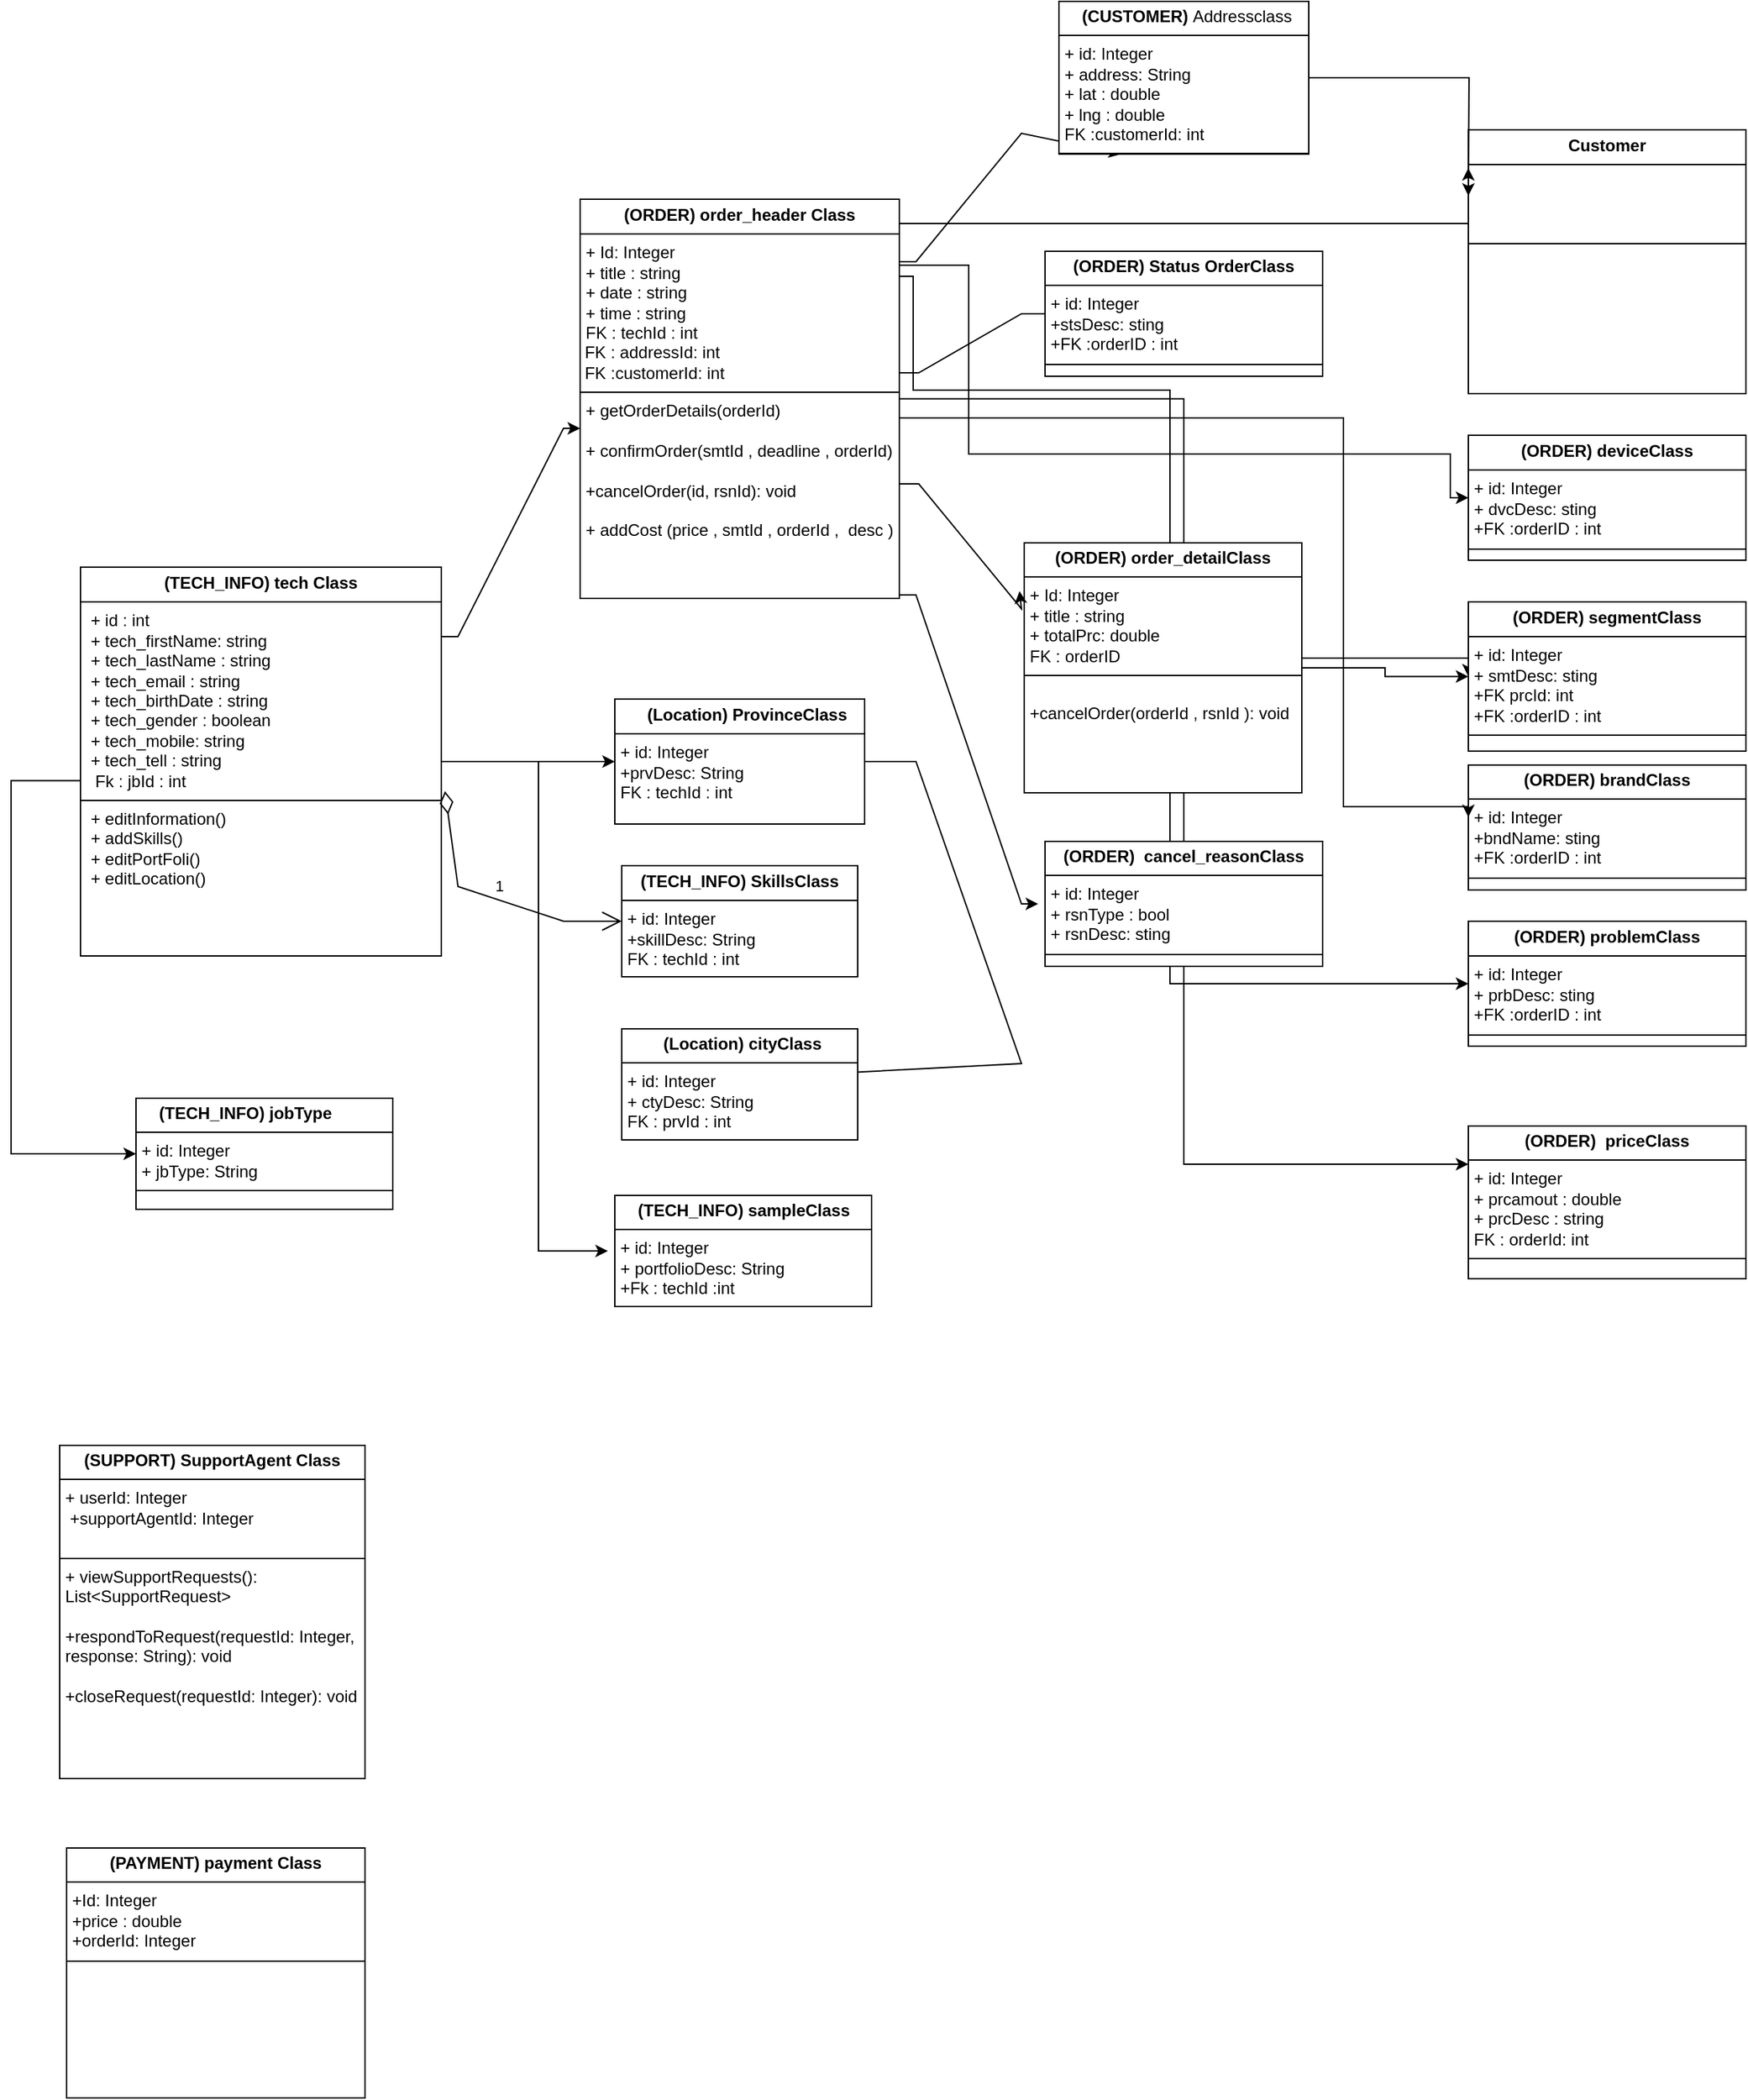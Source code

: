 <mxfile version="24.8.0">
  <diagram name="Page-1" id="c4acf3e9-155e-7222-9cf6-157b1a14988f">
    <mxGraphModel dx="2806" dy="2064" grid="1" gridSize="10" guides="1" tooltips="1" connect="1" arrows="1" fold="1" page="1" pageScale="1" pageWidth="850" pageHeight="1100" background="none" math="0" shadow="0">
      <root>
        <mxCell id="0" />
        <mxCell id="1" parent="0" />
        <mxCell id="KMtnxI4F0yMecvli3GG7-17" value="" style="edgeStyle=orthogonalEdgeStyle;rounded=0;orthogonalLoop=1;jettySize=auto;html=1;noEdgeStyle=1;orthogonal=1;" parent="1" source="KMtnxI4F0yMecvli3GG7-1" target="KMtnxI4F0yMecvli3GG7-8" edge="1">
          <mxGeometry relative="1" as="geometry">
            <Array as="points">
              <mxPoint x="272" y="417.5" />
              <mxPoint x="348" y="267.5" />
            </Array>
          </mxGeometry>
        </mxCell>
        <mxCell id="lpgFom8J8HqN0DXa00Fs-9" style="edgeStyle=orthogonalEdgeStyle;rounded=0;orthogonalLoop=1;jettySize=auto;html=1;noEdgeStyle=1;orthogonal=1;" edge="1" parent="1" source="KMtnxI4F0yMecvli3GG7-1" target="lpgFom8J8HqN0DXa00Fs-5">
          <mxGeometry relative="1" as="geometry">
            <Array as="points">
              <mxPoint x="274" y="507.5" />
              <mxPoint x="348" y="507.5" />
            </Array>
          </mxGeometry>
        </mxCell>
        <mxCell id="lpgFom8J8HqN0DXa00Fs-34" style="edgeStyle=orthogonalEdgeStyle;rounded=0;orthogonalLoop=1;jettySize=auto;html=1;" edge="1" parent="1" source="KMtnxI4F0yMecvli3GG7-1">
          <mxGeometry relative="1" as="geometry">
            <mxPoint x="380" y="860" as="targetPoint" />
            <Array as="points">
              <mxPoint x="330" y="508" />
              <mxPoint x="330" y="860" />
            </Array>
          </mxGeometry>
        </mxCell>
        <mxCell id="lpgFom8J8HqN0DXa00Fs-46" style="edgeStyle=orthogonalEdgeStyle;rounded=0;orthogonalLoop=1;jettySize=auto;html=1;entryX=0;entryY=0.5;entryDx=0;entryDy=0;exitX=-0.001;exitY=0.549;exitDx=0;exitDy=0;exitPerimeter=0;" edge="1" parent="1" source="KMtnxI4F0yMecvli3GG7-1" target="lpgFom8J8HqN0DXa00Fs-45">
          <mxGeometry relative="1" as="geometry">
            <mxPoint x="-10" y="520" as="sourcePoint" />
            <mxPoint x="-140" y="749.95" as="targetPoint" />
            <Array as="points">
              <mxPoint x="-50" y="521" />
              <mxPoint x="-50" y="790" />
            </Array>
          </mxGeometry>
        </mxCell>
        <mxCell id="KMtnxI4F0yMecvli3GG7-1" value="&lt;p style=&quot;margin:0px;margin-top:4px;text-align:center;&quot;&gt;&lt;b&gt;(TECH_INFO) tech Class&lt;/b&gt;&lt;/p&gt;&lt;hr size=&quot;1&quot; style=&quot;border-style:solid;&quot;&gt;&lt;p style=&quot;margin:0px;margin-left:4px;&quot;&gt;&amp;nbsp;+ id : int&lt;br&gt;&amp;nbsp;+ tech_firstName: string&lt;/p&gt;&lt;p style=&quot;margin:0px;margin-left:4px;&quot;&gt;&amp;nbsp;+&amp;nbsp;&lt;span style=&quot;background-color: initial;&quot;&gt;tech_&lt;/span&gt;&lt;span style=&quot;background-color: initial;&quot;&gt;lastName : string&lt;/span&gt;&lt;/p&gt;&lt;p style=&quot;margin:0px;margin-left:4px;&quot;&gt;&amp;nbsp;+&amp;nbsp;&lt;span style=&quot;background-color: initial;&quot;&gt;tech_&lt;/span&gt;&lt;span style=&quot;background-color: initial;&quot;&gt;email : string&lt;/span&gt;&lt;/p&gt;&lt;p style=&quot;margin:0px;margin-left:4px;&quot;&gt;&amp;nbsp;+ tech_birthDate : string&lt;/p&gt;&lt;p style=&quot;margin:0px;margin-left:4px;&quot;&gt;&amp;nbsp;+ tech_gender : boolean&lt;/p&gt;&lt;p style=&quot;margin:0px;margin-left:4px;&quot;&gt;&lt;span style=&quot;background-color: initial;&quot;&gt;&amp;nbsp;+ tech_mobile: string&lt;/span&gt;&lt;/p&gt;&lt;p style=&quot;margin:0px;margin-left:4px;&quot;&gt;&amp;nbsp;+ tech_tell : string&lt;/p&gt;&lt;p style=&quot;margin:0px;margin-left:4px;&quot;&gt;&amp;nbsp; Fk : jbId : int&lt;/p&gt;&lt;hr size=&quot;1&quot; style=&quot;border-style:solid;&quot;&gt;&lt;p style=&quot;margin:0px;margin-left:4px;&quot;&gt;&amp;nbsp;+ editInformation()&lt;br&gt;&amp;nbsp;+ addSkills()&lt;br&gt;&amp;nbsp;+ editPortFoli()&lt;br&gt;&amp;nbsp;+ editLocation()&lt;br&gt;&lt;/p&gt;" style="verticalAlign=top;align=left;overflow=fill;html=1;whiteSpace=wrap;" parent="1" vertex="1">
          <mxGeometry y="367.5" width="260" height="280" as="geometry" />
        </mxCell>
        <mxCell id="KMtnxI4F0yMecvli3GG7-4" value="&lt;p style=&quot;margin:0px;margin-top:4px;text-align:center;&quot;&gt;&lt;b style=&quot;background-color: initial;&quot;&gt;(&lt;/b&gt;&lt;b&gt;TECH_INFO&lt;/b&gt;&lt;b style=&quot;background-color: initial;&quot;&gt;)&amp;nbsp;&lt;/b&gt;&lt;b&gt;&lt;span style=&quot;background-color: initial; text-align: left;&quot;&gt;SkillsC&lt;/span&gt;lass&lt;/b&gt;&lt;/p&gt;&lt;hr size=&quot;1&quot; style=&quot;border-style:solid;&quot;&gt;&lt;p style=&quot;margin:0px;margin-left:4px;&quot;&gt;+ id: Integer&lt;/p&gt;&lt;p style=&quot;margin:0px;margin-left:4px;&quot;&gt;+skillDesc: String&lt;/p&gt;&lt;p style=&quot;margin:0px;margin-left:4px;&quot;&gt;FK : techId : int&lt;/p&gt;&lt;hr size=&quot;1&quot; style=&quot;border-style:solid;&quot;&gt;&lt;p style=&quot;margin:0px;margin-left:4px;&quot;&gt;&lt;br&gt;&lt;/p&gt;" style="verticalAlign=top;align=left;overflow=fill;html=1;whiteSpace=wrap;" parent="1" vertex="1">
          <mxGeometry x="390" y="582.5" width="170" height="80" as="geometry" />
        </mxCell>
        <mxCell id="snw6YQC0UfUEKD113gLJ-5" style="edgeStyle=orthogonalEdgeStyle;rounded=0;orthogonalLoop=1;jettySize=auto;html=1;entryX=0.25;entryY=1;entryDx=0;entryDy=0;noEdgeStyle=1;orthogonal=1;" parent="1" source="KMtnxI4F0yMecvli3GG7-8" target="snw6YQC0UfUEKD113gLJ-4" edge="1">
          <mxGeometry relative="1" as="geometry">
            <Array as="points">
              <mxPoint x="602" y="147.5" />
              <mxPoint x="678" y="55" />
            </Array>
          </mxGeometry>
        </mxCell>
        <mxCell id="lpgFom8J8HqN0DXa00Fs-20" style="edgeStyle=orthogonalEdgeStyle;rounded=0;orthogonalLoop=1;jettySize=auto;html=1;entryX=1;entryY=0.5;entryDx=0;entryDy=0;noEdgeStyle=1;orthogonal=1;" edge="1" parent="1" source="KMtnxI4F0yMecvli3GG7-8" target="lpgFom8J8HqN0DXa00Fs-19">
          <mxGeometry relative="1" as="geometry">
            <Array as="points">
              <mxPoint x="604" y="227.5" />
              <mxPoint x="678" y="185" />
            </Array>
          </mxGeometry>
        </mxCell>
        <mxCell id="lpgFom8J8HqN0DXa00Fs-38" style="edgeStyle=orthogonalEdgeStyle;rounded=0;orthogonalLoop=1;jettySize=auto;html=1;entryX=0;entryY=0.5;entryDx=0;entryDy=0;" edge="1" parent="1" source="KMtnxI4F0yMecvli3GG7-8" target="lpgFom8J8HqN0DXa00Fs-29">
          <mxGeometry relative="1" as="geometry">
            <Array as="points">
              <mxPoint x="785" y="260" />
              <mxPoint x="785" y="433" />
            </Array>
          </mxGeometry>
        </mxCell>
        <mxCell id="lpgFom8J8HqN0DXa00Fs-42" style="edgeStyle=orthogonalEdgeStyle;rounded=0;orthogonalLoop=1;jettySize=auto;html=1;entryX=0;entryY=0.5;entryDx=0;entryDy=0;exitX=1;exitY=0.216;exitDx=0;exitDy=0;exitPerimeter=0;" edge="1" parent="1" source="KMtnxI4F0yMecvli3GG7-8" target="lpgFom8J8HqN0DXa00Fs-24">
          <mxGeometry relative="1" as="geometry">
            <Array as="points">
              <mxPoint x="600" y="158" />
              <mxPoint x="600" y="240" />
              <mxPoint x="785" y="240" />
              <mxPoint x="785" y="668" />
            </Array>
          </mxGeometry>
        </mxCell>
        <mxCell id="lpgFom8J8HqN0DXa00Fs-44" style="edgeStyle=orthogonalEdgeStyle;rounded=0;orthogonalLoop=1;jettySize=auto;html=1;entryX=0;entryY=0.25;entryDx=0;entryDy=0;" edge="1" parent="1" source="KMtnxI4F0yMecvli3GG7-8" target="lpgFom8J8HqN0DXa00Fs-43">
          <mxGeometry relative="1" as="geometry" />
        </mxCell>
        <mxCell id="KMtnxI4F0yMecvli3GG7-8" value="&lt;p style=&quot;margin:0px;margin-top:4px;text-align:center;&quot;&gt;&lt;b&gt;(ORDER)&amp;nbsp;&lt;/b&gt;&lt;b style=&quot;background-color: initial;&quot;&gt;order_header Class&lt;/b&gt;&lt;/p&gt;&lt;hr size=&quot;1&quot; style=&quot;border-style:solid;&quot;&gt;&lt;p style=&quot;margin:0px;margin-left:4px;&quot;&gt;+ Id: Integer&lt;/p&gt;&lt;p style=&quot;margin:0px;margin-left:4px;&quot;&gt;+ title : string&lt;/p&gt;&lt;p style=&quot;margin:0px;margin-left:4px;&quot;&gt;+ date : string&lt;br&gt;+ time : string&lt;br&gt;&lt;/p&gt;&lt;p style=&quot;margin:0px;margin-left:4px;&quot;&gt;&lt;span style=&quot;background-color: initial;&quot;&gt;FK : techId : int&lt;/span&gt;&lt;/p&gt;&amp;nbsp;FK : addressId: int&lt;div&gt;&amp;nbsp;FK :customerId: int&lt;br&gt;&lt;hr size=&quot;1&quot; style=&quot;border-style:solid;&quot;&gt;&lt;p style=&quot;margin:0px;margin-left:4px;&quot;&gt;+ getOrderDetails(orderId)&lt;/p&gt;&lt;p style=&quot;margin:0px;margin-left:4px;&quot;&gt;&lt;br&gt;+ confirmOrder(smtId , deadline , orderId)&lt;/p&gt;&lt;p style=&quot;margin:0px;margin-left:4px;&quot;&gt;&lt;br&gt;&lt;/p&gt;&lt;p style=&quot;margin:0px;margin-left:4px;&quot;&gt;+cancelOrder(id, rsnId): void&lt;/p&gt;&lt;p style=&quot;margin:0px;margin-left:4px;&quot;&gt;&amp;nbsp;&lt;/p&gt;&lt;p style=&quot;margin:0px;margin-left:4px;&quot;&gt;+ addCost (price , smtId , orderId ,&amp;nbsp; desc )&lt;br&gt;&lt;br&gt;&lt;/p&gt;&lt;/div&gt;" style="verticalAlign=top;align=left;overflow=fill;html=1;whiteSpace=wrap;" parent="1" vertex="1">
          <mxGeometry x="360" y="102.5" width="230" height="287.5" as="geometry" />
        </mxCell>
        <mxCell id="8-92jS36UHPeJMl3_JFY-2" value="&lt;p style=&quot;margin:0px;margin-top:4px;text-align:center;&quot;&gt;&lt;b&gt;(SUPPORT) SupportAgent Class&lt;/b&gt;&lt;br&gt;&lt;/p&gt;&lt;hr size=&quot;1&quot; style=&quot;border-style:solid;&quot;&gt;&lt;p style=&quot;margin:0px;margin-left:4px;&quot;&gt;+ userId: Integer&lt;/p&gt;&lt;p style=&quot;margin:0px;margin-left:4px;&quot;&gt;&amp;nbsp;+supportAgentId:&amp;nbsp;&lt;span style=&quot;background-color: initial;&quot;&gt;Integer&lt;/span&gt;&lt;/p&gt;&lt;p style=&quot;margin:0px;margin-left:4px;&quot;&gt;&lt;br&gt;&lt;/p&gt;&lt;hr size=&quot;1&quot; style=&quot;border-style:solid;&quot;&gt;&lt;p style=&quot;margin:0px;margin-left:4px;&quot;&gt;+ viewSupportRequests(): List&amp;lt;SupportRequest&amp;gt;&lt;br&gt;&lt;br&gt;+respondToRequest(requestId: Integer, response: String): void&lt;br&gt;&lt;br&gt;+closeRequest(requestId: Integer): void&lt;br&gt;&lt;/p&gt;" style="verticalAlign=top;align=left;overflow=fill;html=1;whiteSpace=wrap;" parent="1" vertex="1">
          <mxGeometry x="-15" y="1000" width="220" height="240" as="geometry" />
        </mxCell>
        <mxCell id="8-92jS36UHPeJMl3_JFY-3" style="edgeStyle=orthogonalEdgeStyle;rounded=0;orthogonalLoop=1;jettySize=auto;html=1;exitX=0.5;exitY=1;exitDx=0;exitDy=0;" parent="1" source="8-92jS36UHPeJMl3_JFY-2" target="8-92jS36UHPeJMl3_JFY-2" edge="1">
          <mxGeometry relative="1" as="geometry" />
        </mxCell>
        <mxCell id="8-92jS36UHPeJMl3_JFY-4" value="&lt;p style=&quot;margin:0px;margin-top:4px;text-align:center;&quot;&gt;&lt;b&gt;(PAYMENT) payment Class&lt;/b&gt;&lt;br&gt;&lt;/p&gt;&lt;hr size=&quot;1&quot; style=&quot;border-style:solid;&quot;&gt;&lt;p style=&quot;margin:0px;margin-left:4px;&quot;&gt;+Id: Integer&lt;/p&gt;&lt;p style=&quot;margin:0px;margin-left:4px;&quot;&gt;+price : double&lt;/p&gt;&lt;p style=&quot;margin:0px;margin-left:4px;&quot;&gt;+orderId:&amp;nbsp;&lt;span style=&quot;background-color: initial;&quot;&gt;Integer&lt;/span&gt;&lt;/p&gt;&lt;hr size=&quot;1&quot; style=&quot;border-style:solid;&quot;&gt;&lt;p style=&quot;margin:0px;margin-left:4px;&quot;&gt;&lt;br&gt;&lt;br&gt;&lt;br&gt;&lt;/p&gt;" style="verticalAlign=top;align=left;overflow=fill;html=1;whiteSpace=wrap;" parent="1" vertex="1">
          <mxGeometry x="-10" y="1290" width="215" height="180" as="geometry" />
        </mxCell>
        <mxCell id="snw6YQC0UfUEKD113gLJ-1" value="&lt;p style=&quot;margin:0px;margin-top:4px;text-align:center;&quot;&gt;&lt;b&gt;Customer&lt;/b&gt;&lt;/p&gt;&lt;hr size=&quot;1&quot; style=&quot;border-style:solid;&quot;&gt;&lt;p style=&quot;margin:0px;margin-left:4px;&quot;&gt;&lt;br&gt;&lt;br&gt;&lt;/p&gt;&lt;p style=&quot;margin:0px;margin-left:4px;&quot;&gt;&amp;nbsp;&lt;br&gt;&lt;/p&gt;&lt;hr size=&quot;1&quot; style=&quot;border-style:solid;&quot;&gt;&lt;p style=&quot;margin:0px;margin-left:4px;&quot;&gt;&amp;nbsp;&lt;br&gt;&lt;/p&gt;" style="verticalAlign=top;align=left;overflow=fill;html=1;whiteSpace=wrap;" parent="1" vertex="1">
          <mxGeometry x="1000" y="52.5" width="200" height="190" as="geometry" />
        </mxCell>
        <mxCell id="lpgFom8J8HqN0DXa00Fs-36" style="edgeStyle=orthogonalEdgeStyle;rounded=0;orthogonalLoop=1;jettySize=auto;html=1;" edge="1" parent="1" source="snw6YQC0UfUEKD113gLJ-4">
          <mxGeometry relative="1" as="geometry">
            <mxPoint x="1000" y="100" as="targetPoint" />
          </mxGeometry>
        </mxCell>
        <mxCell id="snw6YQC0UfUEKD113gLJ-4" value="&lt;p style=&quot;text-align: left; margin: 4px 0px 0px;&quot;&gt;&lt;b style=&quot;background-color: initial;&quot;&gt;&amp;nbsp; &amp;nbsp; &amp;nbsp;(CUSTOMER)&amp;nbsp;&lt;/b&gt;&lt;span style=&quot;background-color: initial;&quot;&gt;Address&lt;/span&gt;class&lt;/p&gt;&lt;hr size=&quot;1&quot; style=&quot;border-style:solid;&quot;&gt;&lt;p style=&quot;margin:0px;margin-left:4px;&quot;&gt;+ id: Integer&lt;/p&gt;&lt;p style=&quot;margin:0px;margin-left:4px;&quot;&gt;+ address: String&lt;/p&gt;&lt;p style=&quot;margin:0px;margin-left:4px;&quot;&gt;+ lat : double&lt;br&gt;+ lng : double&lt;/p&gt;&lt;p style=&quot;margin:0px;margin-left:4px;&quot;&gt;FK :customerId: int&lt;/p&gt;&lt;hr size=&quot;1&quot; style=&quot;border-style:solid;&quot;&gt;&lt;p style=&quot;margin:0px;margin-left:4px;&quot;&gt;&lt;br&gt;&lt;/p&gt;" style="verticalAlign=top;align=left;overflow=fill;html=1;whiteSpace=wrap;" parent="1" vertex="1">
          <mxGeometry x="705" y="-40" width="180" height="110" as="geometry" />
        </mxCell>
        <mxCell id="lpgFom8J8HqN0DXa00Fs-3" value="1" style="endArrow=open;html=1;endSize=12;startArrow=diamondThin;startSize=14;startFill=0;edgeStyle=orthogonalEdgeStyle;align=left;verticalAlign=bottom;rounded=0;exitX=1.01;exitY=0.576;exitDx=0;exitDy=0;exitPerimeter=0;noEdgeStyle=1;orthogonal=1;" edge="1" parent="1" source="KMtnxI4F0yMecvli3GG7-1" target="KMtnxI4F0yMecvli3GG7-4">
          <mxGeometry relative="1" as="geometry">
            <mxPoint x="220" y="179.58" as="sourcePoint" />
            <mxPoint x="380" y="179.58" as="targetPoint" />
            <Array as="points">
              <mxPoint x="272" y="597.5" />
              <mxPoint x="348" y="622.5" />
            </Array>
          </mxGeometry>
        </mxCell>
        <mxCell id="lpgFom8J8HqN0DXa00Fs-11" style="edgeStyle=orthogonalEdgeStyle;rounded=0;orthogonalLoop=1;jettySize=auto;html=1;entryX=0;entryY=0.5;entryDx=0;entryDy=0;noEdgeStyle=1;orthogonal=1;" edge="1" parent="1" source="lpgFom8J8HqN0DXa00Fs-5" target="lpgFom8J8HqN0DXa00Fs-6">
          <mxGeometry relative="1" as="geometry">
            <Array as="points">
              <mxPoint x="602" y="507.5" />
              <mxPoint x="678" y="725" />
            </Array>
          </mxGeometry>
        </mxCell>
        <mxCell id="lpgFom8J8HqN0DXa00Fs-5" value="&lt;p style=&quot;text-align: left; margin: 4px 0px 0px;&quot;&gt;&lt;b style=&quot;background-color: initial;&quot;&gt;&amp;nbsp; &amp;nbsp; &amp;nbsp; &amp;nbsp;(&lt;/b&gt;&lt;b&gt;Location&lt;/b&gt;&lt;b style=&quot;background-color: initial;&quot;&gt;) &lt;/b&gt;&lt;span style=&quot;background-color: initial;&quot;&gt;&lt;b&gt;ProvinceC&lt;/b&gt;&lt;/span&gt;&lt;b&gt;lass&lt;/b&gt;&lt;/p&gt;&lt;hr size=&quot;1&quot; style=&quot;border-style:solid;&quot;&gt;&lt;p style=&quot;margin:0px;margin-left:4px;&quot;&gt;+ id: Integer&lt;/p&gt;&lt;p style=&quot;margin:0px;margin-left:4px;&quot;&gt;+prvDesc: String&lt;br&gt;FK : techId : int&lt;br&gt;&lt;/p&gt;&lt;p style=&quot;margin:0px;margin-left:4px;&quot;&gt;&lt;br&gt;&lt;/p&gt;" style="verticalAlign=top;align=left;overflow=fill;html=1;whiteSpace=wrap;" vertex="1" parent="1">
          <mxGeometry x="385" y="462.5" width="180" height="90" as="geometry" />
        </mxCell>
        <mxCell id="lpgFom8J8HqN0DXa00Fs-6" value="&lt;p style=&quot;text-align: left; margin: 4px 0px 0px;&quot;&gt;&lt;b style=&quot;background-color: initial;&quot;&gt;&amp;nbsp; &amp;nbsp; &amp;nbsp; &amp;nbsp; &amp;nbsp;(Location) cityClass&lt;/b&gt;&lt;/p&gt;&lt;hr size=&quot;1&quot; style=&quot;border-style:solid;&quot;&gt;&lt;p style=&quot;margin:0px;margin-left:4px;&quot;&gt;+ id: Integer&lt;/p&gt;&lt;p style=&quot;margin:0px;margin-left:4px;&quot;&gt;+ ctyDesc: String&lt;br&gt;FK :&amp;nbsp;&lt;span style=&quot;background-color: initial;&quot;&gt;prvId&lt;/span&gt;&lt;span style=&quot;background-color: initial;&quot;&gt;&amp;nbsp;: int&lt;/span&gt;&lt;/p&gt;&lt;hr size=&quot;1&quot; style=&quot;border-style:solid;&quot;&gt;&lt;p style=&quot;margin:0px;margin-left:4px;&quot;&gt;&lt;br&gt;&lt;/p&gt;" style="verticalAlign=top;align=left;overflow=fill;html=1;whiteSpace=wrap;" vertex="1" parent="1">
          <mxGeometry x="390" y="700" width="170" height="80" as="geometry" />
        </mxCell>
        <mxCell id="lpgFom8J8HqN0DXa00Fs-12" value="&lt;p style=&quot;text-align: left; margin: 4px 0px 0px;&quot;&gt;&lt;b style=&quot;background-color: initial;&quot;&gt;&amp;nbsp; &amp;nbsp; &amp;nbsp;(&lt;/b&gt;&lt;b style=&quot;text-align: center;&quot;&gt;TECH_INFO&lt;/b&gt;&lt;span style=&quot;background-color: initial; text-wrap: nowrap; color: rgba(0, 0, 0, 0); font-family: monospace; font-size: 0px;&quot;&gt;%3CmxGraphModel%3E%3Croot%3E%3CmxCell%20id%3D%220%22%2F%3E%3CmxCell%20id%3D%221%22%20parent%3D%220%22%2F%3E%3CmxCell%20id%3D%222%22%20value%3D%22%26lt%3Bp%20style%3D%26quot%3Btext-align%3A%20left%3B%20margin%3A%204px%200px%200px%3B%26quot%3B%26gt%3B%26lt%3Bb%20style%3D%26quot%3Bbackground-color%3A%20initial%3B%26quot%3B%26gt%3B%26amp%3Bnbsp%3B%20%26amp%3Bnbsp%3B%20%26amp%3Bnbsp%3B%20%26amp%3Bnbsp%3B%20%26amp%3Bnbsp%3B(City)%20City%20class%26lt%3B%2Fb%26gt%3B%26lt%3B%2Fp%26gt%3B%26lt%3Bhr%20size%3D%26quot%3B1%26quot%3B%20style%3D%26quot%3Bborder-style%3Asolid%3B%26quot%3B%26gt%3B%26lt%3Bp%20style%3D%26quot%3Bmargin%3A0px%3Bmargin-left%3A4px%3B%26quot%3B%26gt%3B%2B%20id%3A%20Integer%26lt%3B%2Fp%26gt%3B%26lt%3Bp%20style%3D%26quot%3Bmargin%3A0px%3Bmargin-left%3A4px%3B%26quot%3B%26gt%3B%2B%20ctyDesc%3A%20String%26lt%3Bbr%26gt%3BFK%20%3A%26amp%3Bnbsp%3B%26lt%3Bspan%20style%3D%26quot%3Bbackground-color%3A%20initial%3B%26quot%3B%26gt%3BprvDescId%26lt%3B%2Fspan%26gt%3B%26lt%3Bspan%20style%3D%26quot%3Bbackground-color%3A%20initial%3B%26quot%3B%26gt%3B%26amp%3Bnbsp%3B%3A%20int%26lt%3B%2Fspan%26gt%3B%26lt%3B%2Fp%26gt%3B%26lt%3Bhr%20size%3D%26quot%3B1%26quot%3B%20style%3D%26quot%3Bborder-style%3Asolid%3B%26quot%3B%26gt%3B%26lt%3Bp%20style%3D%26quot%3Bmargin%3A0px%3Bmargin-left%3A4px%3B%26quot%3B%26gt%3B%26lt%3Bbr%26gt%3B%26lt%3B%2Fp%26gt%3B%22%20style%3D%22verticalAlign%3Dtop%3Balign%3Dleft%3Boverflow%3Dfill%3Bhtml%3D1%3BwhiteSpace%3Dwrap%3B%22%20vertex%3D%221%22%20parent%3D%221%22%3E%3CmxGeometry%20x%3D%22285%22%20y%3D%22590%22%20width%3D%22170%22%20height%3D%2280%22%20as%3D%22geometry%22%2F%3E%3C%2FmxCell%3E%3C%2Froot%3E%3C%2FmxGraphModel%3E&lt;/span&gt;&lt;b style=&quot;background-color: initial;&quot;&gt;)&amp;nbsp;&lt;/b&gt;&lt;span style=&quot;background-color: initial;&quot;&gt;&lt;b&gt;sampleClass&lt;/b&gt;&lt;/span&gt;&lt;span style=&quot;background-color: initial; color: rgba(0, 0, 0, 0); font-family: monospace; font-size: 0px; text-wrap: nowrap;&quot;&gt;%3CmxGraphModel%3E%3Croot%3E%3CmxCell%20id%3D%220%22%2F%3E%3CmxCell%20id%3D%221%22%20parent%3D%220%22%2F%3E%3CmxCell%20id%3D%222%22%20value%3D%22%26lt%3Bp%20style%3D%26quot%3Btext-align%3A%20left%3B%20margin%3A%204px%200px%200px%3B%26quot%3B%26gt%3B%26lt%3Bb%20style%3D%26quot%3Bbackground-color%3A%20initial%3B%26quot%3B%26gt%3B%26amp%3Bnbsp%3B%20%26amp%3Bnbsp%3B%20%26amp%3Bnbsp%3B%20%26amp%3Bnbsp%3B%20%26amp%3Bnbsp%3B(City)%20City%20class%26lt%3B%2Fb%26gt%3B%26lt%3B%2Fp%26gt%3B%26lt%3Bhr%20size%3D%26quot%3B1%26quot%3B%20style%3D%26quot%3Bborder-style%3Asolid%3B%26quot%3B%26gt%3B%26lt%3Bp%20style%3D%26quot%3Bmargin%3A0px%3Bmargin-left%3A4px%3B%26quot%3B%26gt%3B%2B%20id%3A%20Integer%26lt%3B%2Fp%26gt%3B%26lt%3Bp%20style%3D%26quot%3Bmargin%3A0px%3Bmargin-left%3A4px%3B%26quot%3B%26gt%3B%2B%20ctyDesc%3A%20String%26lt%3Bbr%26gt%3BFK%20%3A%26amp%3Bnbsp%3B%26lt%3Bspan%20style%3D%26quot%3Bbackground-color%3A%20initial%3B%26quot%3B%26gt%3BprvDescId%26lt%3B%2Fspan%26gt%3B%26lt%3Bspan%20style%3D%26quot%3Bbackground-color%3A%20initial%3B%26quot%3B%26gt%3B%26amp%3Bnbsp%3B%3A%20int%26lt%3B%2Fspan%26gt%3B%26lt%3B%2Fp%26gt%3B%26lt%3Bhr%20size%3D%26quot%3B1%26quot%3B%20style%3D%26quot%3Bborder-style%3Asolid%3B%26quot%3B%26gt%3B%26lt%3Bp%20style%3D%26quot%3Bmargin%3A0px%3Bmargin-left%3A4px%3B%26quot%3B%26gt%3B%26lt%3Bbr%26gt%3B%26lt%3B%2Fp%26gt%3B%22%20style%3D%22verticalAlign%3Dtop%3Balign%3Dleft%3Boverflow%3Dfill%3Bhtml%3D1%3BwhiteSpace%3Dwrap%3B%22%20vertex%3D%221%22%20parent%3D%221%22%3E%3CmxGeometry%20x%3D%22285%22%20y%3D%22590%22%20width%3D%22170%22%20height%3D%2280%22%20as%3D%22geometry%22%2F%3E%3C%2FmxCell%3E%3C%2Froot%3E%3C%2FmxGraphModel%3E&lt;/span&gt;&lt;/p&gt;&lt;hr size=&quot;1&quot; style=&quot;border-style:solid;&quot;&gt;&lt;p style=&quot;margin:0px;margin-left:4px;&quot;&gt;+ id: Integer&lt;/p&gt;&lt;p style=&quot;margin:0px;margin-left:4px;&quot;&gt;+ p&lt;span style=&quot;background-color: initial;&quot;&gt;ortfolio&lt;/span&gt;&lt;span style=&quot;background-color: initial;&quot;&gt;Desc: String&lt;/span&gt;&lt;/p&gt;&lt;p style=&quot;margin:0px;margin-left:4px;&quot;&gt;&lt;span style=&quot;background-color: initial;&quot;&gt;+Fk : techId :int&lt;/span&gt;&lt;/p&gt;&lt;hr size=&quot;1&quot; style=&quot;border-style:solid;&quot;&gt;&lt;p style=&quot;margin:0px;margin-left:4px;&quot;&gt;&lt;br&gt;&lt;/p&gt;" style="verticalAlign=top;align=left;overflow=fill;html=1;whiteSpace=wrap;" vertex="1" parent="1">
          <mxGeometry x="385" y="820" width="185" height="80" as="geometry" />
        </mxCell>
        <mxCell id="lpgFom8J8HqN0DXa00Fs-39" value="" style="edgeStyle=orthogonalEdgeStyle;rounded=0;orthogonalLoop=1;jettySize=auto;html=1;" edge="1" parent="1" source="lpgFom8J8HqN0DXa00Fs-17" target="lpgFom8J8HqN0DXa00Fs-29">
          <mxGeometry relative="1" as="geometry" />
        </mxCell>
        <mxCell id="lpgFom8J8HqN0DXa00Fs-17" value="&lt;p style=&quot;margin:0px;margin-top:4px;text-align:center;&quot;&gt;&lt;b&gt;(&lt;/b&gt;&lt;b&gt;ORDER&lt;/b&gt;&lt;b&gt;)&amp;nbsp;&lt;/b&gt;&lt;b style=&quot;background-color: initial;&quot;&gt;order_detailClass&lt;/b&gt;&lt;/p&gt;&lt;hr size=&quot;1&quot; style=&quot;border-style:solid;&quot;&gt;&lt;p style=&quot;margin:0px;margin-left:4px;&quot;&gt;+ Id: Integer&lt;/p&gt;&lt;p style=&quot;margin:0px;margin-left:4px;&quot;&gt;+ title : string&lt;/p&gt;&lt;p style=&quot;margin:0px;margin-left:4px;&quot;&gt;+ totalPrc: double&lt;/p&gt;&lt;p style=&quot;margin:0px;margin-left:4px;&quot;&gt;FK : orderID&lt;/p&gt;&lt;hr size=&quot;1&quot; style=&quot;border-style:solid;&quot;&gt;&lt;p style=&quot;margin:0px;margin-left:4px;&quot;&gt;&lt;br&gt;+cancelOrder(orderId , rsnId ): void&lt;br&gt;&lt;br&gt;&lt;br&gt;&lt;/p&gt;" style="verticalAlign=top;align=left;overflow=fill;html=1;whiteSpace=wrap;" vertex="1" parent="1">
          <mxGeometry x="680" y="350" width="200" height="180" as="geometry" />
        </mxCell>
        <mxCell id="lpgFom8J8HqN0DXa00Fs-18" style="edgeStyle=orthogonalEdgeStyle;rounded=0;orthogonalLoop=1;jettySize=auto;html=1;entryX=-0.017;entryY=0.193;entryDx=0;entryDy=0;entryPerimeter=0;noEdgeStyle=1;orthogonal=1;" edge="1" parent="1" source="KMtnxI4F0yMecvli3GG7-8" target="lpgFom8J8HqN0DXa00Fs-17">
          <mxGeometry relative="1" as="geometry">
            <Array as="points">
              <mxPoint x="604" y="307.5" />
              <mxPoint x="678" y="397.5" />
            </Array>
          </mxGeometry>
        </mxCell>
        <mxCell id="lpgFom8J8HqN0DXa00Fs-19" value="&lt;p style=&quot;margin:0px;margin-top:4px;text-align:center;&quot;&gt;&lt;b&gt;(&lt;/b&gt;&lt;b&gt;ORDER&lt;/b&gt;&lt;b&gt;) Status OrderClass&lt;/b&gt;&lt;br&gt;&lt;/p&gt;&lt;hr size=&quot;1&quot; style=&quot;border-style:solid;&quot;&gt;&lt;p style=&quot;margin:0px;margin-left:4px;&quot;&gt;+ id: Integer&lt;/p&gt;&lt;p style=&quot;margin:0px;margin-left:4px;&quot;&gt;+stsDesc:&amp;nbsp;&lt;span style=&quot;background-color: initial;&quot;&gt;sting&lt;/span&gt;&lt;/p&gt;&lt;p style=&quot;margin:0px;margin-left:4px;&quot;&gt;&lt;span style=&quot;text-align: center;&quot;&gt;+FK :orderID : int&lt;/span&gt;&lt;span style=&quot;background-color: initial;&quot;&gt;&lt;br&gt;&lt;/span&gt;&lt;/p&gt;&lt;hr size=&quot;1&quot; style=&quot;border-style:solid;&quot;&gt;&lt;p style=&quot;margin:0px;margin-left:4px;&quot;&gt;&lt;br&gt;&lt;br&gt;&lt;br&gt;&lt;/p&gt;" style="verticalAlign=top;align=left;overflow=fill;html=1;whiteSpace=wrap;" vertex="1" parent="1">
          <mxGeometry x="695" y="140" width="200" height="90" as="geometry" />
        </mxCell>
        <mxCell id="lpgFom8J8HqN0DXa00Fs-21" value="&lt;p style=&quot;margin:0px;margin-top:4px;text-align:center;&quot;&gt;&lt;b&gt;(&lt;/b&gt;&lt;b&gt;ORDER&lt;/b&gt;&lt;b&gt;) brandClass&lt;/b&gt;&lt;br&gt;&lt;/p&gt;&lt;hr size=&quot;1&quot; style=&quot;border-style:solid;&quot;&gt;&lt;p style=&quot;margin:0px;margin-left:4px;&quot;&gt;+ id: Integer&lt;/p&gt;&lt;p style=&quot;margin:0px;margin-left:4px;&quot;&gt;+bndName:&amp;nbsp;&lt;span style=&quot;background-color: initial;&quot;&gt;sting&lt;/span&gt;&lt;/p&gt;&lt;p style=&quot;margin:0px;margin-left:4px;&quot;&gt;&lt;span style=&quot;text-align: center;&quot;&gt;+FK :orderID : int&lt;/span&gt;&lt;span style=&quot;background-color: initial;&quot;&gt;&lt;br&gt;&lt;/span&gt;&lt;/p&gt;&lt;hr size=&quot;1&quot; style=&quot;border-style:solid;&quot;&gt;&lt;p style=&quot;margin:0px;margin-left:4px;&quot;&gt;&lt;br&gt;&lt;br&gt;&lt;br&gt;&lt;/p&gt;" style="verticalAlign=top;align=left;overflow=fill;html=1;whiteSpace=wrap;" vertex="1" parent="1">
          <mxGeometry x="1000" y="510" width="200" height="90" as="geometry" />
        </mxCell>
        <mxCell id="lpgFom8J8HqN0DXa00Fs-24" value="&lt;p style=&quot;margin:0px;margin-top:4px;text-align:center;&quot;&gt;&lt;b&gt;(&lt;/b&gt;&lt;b&gt;ORDER&lt;/b&gt;&lt;b&gt;) problemClass&lt;/b&gt;&lt;br&gt;&lt;/p&gt;&lt;hr size=&quot;1&quot; style=&quot;border-style:solid;&quot;&gt;&lt;p style=&quot;margin:0px;margin-left:4px;&quot;&gt;+ id: Integer&lt;/p&gt;&lt;p style=&quot;margin:0px;margin-left:4px;&quot;&gt;+ prbDesc:&amp;nbsp;&lt;span style=&quot;background-color: initial;&quot;&gt;sting&lt;/span&gt;&lt;/p&gt;&lt;p style=&quot;margin:0px;margin-left:4px;&quot;&gt;&lt;span style=&quot;text-align: center;&quot;&gt;+FK :orderID : int&lt;/span&gt;&lt;span style=&quot;background-color: initial;&quot;&gt;&lt;br&gt;&lt;/span&gt;&lt;/p&gt;&lt;hr size=&quot;1&quot; style=&quot;border-style:solid;&quot;&gt;&lt;p style=&quot;margin:0px;margin-left:4px;&quot;&gt;&lt;br&gt;&lt;br&gt;&lt;br&gt;&lt;/p&gt;" style="verticalAlign=top;align=left;overflow=fill;html=1;whiteSpace=wrap;" vertex="1" parent="1">
          <mxGeometry x="1000" y="622.5" width="200" height="90" as="geometry" />
        </mxCell>
        <mxCell id="lpgFom8J8HqN0DXa00Fs-26" value="&lt;p style=&quot;margin:0px;margin-top:4px;text-align:center;&quot;&gt;&lt;b&gt;(&lt;/b&gt;&lt;b&gt;ORDER&lt;/b&gt;&lt;b&gt;)&amp;nbsp;&lt;/b&gt;&lt;b&gt;device&lt;/b&gt;&lt;b&gt;Class&lt;/b&gt;&lt;br&gt;&lt;/p&gt;&lt;hr size=&quot;1&quot; style=&quot;border-style:solid;&quot;&gt;&lt;p style=&quot;margin:0px;margin-left:4px;&quot;&gt;+ id: Integer&lt;/p&gt;&lt;p style=&quot;margin:0px;margin-left:4px;&quot;&gt;+&amp;nbsp;&lt;span style=&quot;text-align: center;&quot;&gt;dvc&lt;/span&gt;Desc:&amp;nbsp;&lt;span style=&quot;background-color: initial;&quot;&gt;sting&lt;/span&gt;&lt;/p&gt;&lt;p style=&quot;margin:0px;margin-left:4px;&quot;&gt;&lt;span style=&quot;text-align: center;&quot;&gt;+FK :orderID : int&lt;/span&gt;&lt;span style=&quot;background-color: initial;&quot;&gt;&lt;br&gt;&lt;/span&gt;&lt;/p&gt;&lt;hr size=&quot;1&quot; style=&quot;border-style:solid;&quot;&gt;&lt;p style=&quot;margin:0px;margin-left:4px;&quot;&gt;&lt;br&gt;&lt;br&gt;&lt;br&gt;&lt;/p&gt;" style="verticalAlign=top;align=left;overflow=fill;html=1;whiteSpace=wrap;" vertex="1" parent="1">
          <mxGeometry x="1000" y="272.5" width="200" height="90" as="geometry" />
        </mxCell>
        <mxCell id="lpgFom8J8HqN0DXa00Fs-29" value="&lt;p style=&quot;margin:0px;margin-top:4px;text-align:center;&quot;&gt;&lt;b&gt;(&lt;/b&gt;&lt;b&gt;ORDER&lt;/b&gt;&lt;b&gt;) segment&lt;/b&gt;&lt;b&gt;Class&lt;/b&gt;&lt;br&gt;&lt;/p&gt;&lt;hr size=&quot;1&quot; style=&quot;border-style:solid;&quot;&gt;&lt;p style=&quot;margin:0px;margin-left:4px;&quot;&gt;+ id: Integer&lt;/p&gt;&lt;p style=&quot;margin:0px;margin-left:4px;&quot;&gt;&lt;span style=&quot;text-align: center; background-color: initial;&quot;&gt;+ smt&lt;/span&gt;&lt;span style=&quot;text-align: center; background-color: initial;&quot;&gt;Desc:&amp;nbsp;&lt;/span&gt;&lt;span style=&quot;text-align: center; background-color: initial;&quot;&gt;sting&lt;/span&gt;&lt;/p&gt;&lt;p style=&quot;margin:0px;margin-left:4px;&quot;&gt;&lt;span style=&quot;text-align: center; background-color: initial;&quot;&gt;+FK prcId: int&lt;/span&gt;&lt;/p&gt;&lt;p style=&quot;margin:0px;margin-left:4px;&quot;&gt;&lt;span style=&quot;text-align: center; background-color: initial;&quot;&gt;+FK :orderID : int&lt;/span&gt;&lt;/p&gt;&lt;hr size=&quot;1&quot; style=&quot;border-style:solid;&quot;&gt;&lt;p style=&quot;margin:0px;margin-left:4px;&quot;&gt;&lt;br&gt;&lt;br&gt;&lt;br&gt;&lt;/p&gt;" style="verticalAlign=top;align=left;overflow=fill;html=1;whiteSpace=wrap;" vertex="1" parent="1">
          <mxGeometry x="1000" y="392.5" width="200" height="107.5" as="geometry" />
        </mxCell>
        <mxCell id="lpgFom8J8HqN0DXa00Fs-31" value="&lt;p style=&quot;margin:0px;margin-top:4px;text-align:center;&quot;&gt;&lt;b&gt;(&lt;/b&gt;&lt;b&gt;ORDER&lt;/b&gt;&lt;span style=&quot;background-color: initial;&quot;&gt;&lt;b&gt;)&amp;nbsp; cancel_reasonClass&lt;/b&gt;&lt;/span&gt;&lt;/p&gt;&lt;hr size=&quot;1&quot; style=&quot;border-style:solid;&quot;&gt;&lt;p style=&quot;margin:0px;margin-left:4px;&quot;&gt;+ id: Integer&lt;/p&gt;&lt;p style=&quot;margin:0px;margin-left:4px;&quot;&gt;+ rsnType : bool&lt;/p&gt;&lt;p style=&quot;margin:0px;margin-left:4px;&quot;&gt;+ rsnDesc:&amp;nbsp;&lt;span style=&quot;background-color: initial;&quot;&gt;sting&lt;/span&gt;&lt;/p&gt;&lt;hr size=&quot;1&quot; style=&quot;border-style:solid;&quot;&gt;&lt;p style=&quot;margin:0px;margin-left:4px;&quot;&gt;&lt;br&gt;&lt;br&gt;&lt;br&gt;&lt;/p&gt;" style="verticalAlign=top;align=left;overflow=fill;html=1;whiteSpace=wrap;" vertex="1" parent="1">
          <mxGeometry x="695" y="565" width="200" height="90" as="geometry" />
        </mxCell>
        <mxCell id="lpgFom8J8HqN0DXa00Fs-32" style="edgeStyle=orthogonalEdgeStyle;rounded=0;orthogonalLoop=1;jettySize=auto;html=1;noEdgeStyle=1;orthogonal=1;" edge="1" parent="1" source="KMtnxI4F0yMecvli3GG7-8">
          <mxGeometry relative="1" as="geometry">
            <Array as="points">
              <mxPoint x="602" y="387.5" />
              <mxPoint x="678" y="610" />
            </Array>
            <mxPoint x="690" y="610" as="targetPoint" />
          </mxGeometry>
        </mxCell>
        <mxCell id="lpgFom8J8HqN0DXa00Fs-35" style="edgeStyle=orthogonalEdgeStyle;rounded=0;orthogonalLoop=1;jettySize=auto;html=1;entryX=0;entryY=0.145;entryDx=0;entryDy=0;entryPerimeter=0;" edge="1" parent="1" source="KMtnxI4F0yMecvli3GG7-8" target="snw6YQC0UfUEKD113gLJ-1">
          <mxGeometry relative="1" as="geometry">
            <Array as="points">
              <mxPoint x="1000" y="120" />
            </Array>
          </mxGeometry>
        </mxCell>
        <mxCell id="lpgFom8J8HqN0DXa00Fs-37" style="edgeStyle=orthogonalEdgeStyle;rounded=0;orthogonalLoop=1;jettySize=auto;html=1;entryX=0;entryY=0.5;entryDx=0;entryDy=0;" edge="1" parent="1" target="lpgFom8J8HqN0DXa00Fs-26">
          <mxGeometry relative="1" as="geometry">
            <mxPoint x="590" y="150" as="sourcePoint" />
            <mxPoint x="986.8" y="358.14" as="targetPoint" />
            <Array as="points">
              <mxPoint x="640" y="150" />
              <mxPoint x="640" y="286" />
              <mxPoint x="987" y="286" />
              <mxPoint x="987" y="318" />
            </Array>
          </mxGeometry>
        </mxCell>
        <mxCell id="lpgFom8J8HqN0DXa00Fs-40" style="edgeStyle=orthogonalEdgeStyle;rounded=0;orthogonalLoop=1;jettySize=auto;html=1;entryX=0;entryY=0.417;entryDx=0;entryDy=0;entryPerimeter=0;" edge="1" parent="1" source="KMtnxI4F0yMecvli3GG7-8" target="lpgFom8J8HqN0DXa00Fs-21">
          <mxGeometry relative="1" as="geometry">
            <Array as="points">
              <mxPoint x="910" y="260" />
              <mxPoint x="910" y="540" />
            </Array>
          </mxGeometry>
        </mxCell>
        <mxCell id="lpgFom8J8HqN0DXa00Fs-43" value="&lt;p style=&quot;margin:0px;margin-top:4px;text-align:center;&quot;&gt;&lt;b&gt;(&lt;/b&gt;&lt;b&gt;ORDER&lt;/b&gt;&lt;span style=&quot;background-color: initial;&quot;&gt;&lt;b&gt;)&amp;nbsp; priceClass&lt;/b&gt;&lt;/span&gt;&lt;/p&gt;&lt;hr size=&quot;1&quot; style=&quot;border-style:solid;&quot;&gt;&lt;p style=&quot;margin:0px;margin-left:4px;&quot;&gt;+ id: Integer&lt;/p&gt;&lt;p style=&quot;margin:0px;margin-left:4px;&quot;&gt;+ prcamout : double&lt;br&gt;+ prcDesc : string&lt;/p&gt;&lt;p style=&quot;margin:0px;margin-left:4px;&quot;&gt;FK : orderId: int&lt;/p&gt;&lt;hr size=&quot;1&quot; style=&quot;border-style:solid;&quot;&gt;&lt;p style=&quot;margin:0px;margin-left:4px;&quot;&gt;&lt;br&gt;&lt;br&gt;&lt;br&gt;&lt;/p&gt;" style="verticalAlign=top;align=left;overflow=fill;html=1;whiteSpace=wrap;" vertex="1" parent="1">
          <mxGeometry x="1000" y="770" width="200" height="110" as="geometry" />
        </mxCell>
        <mxCell id="lpgFom8J8HqN0DXa00Fs-45" value="&lt;p style=&quot;text-align: left; margin: 4px 0px 0px;&quot;&gt;&lt;b style=&quot;background-color: initial;&quot;&gt;&amp;nbsp; &amp;nbsp; &amp;nbsp;(&lt;/b&gt;&lt;b style=&quot;text-align: center;&quot;&gt;TECH_INFO&lt;/b&gt;&lt;span style=&quot;background-color: initial; text-wrap: nowrap; color: rgba(0, 0, 0, 0); font-family: monospace; font-size: 0px;&quot;&gt;%3CmxGraphModel%3E%3Croot%3E%3CmxCell%20id%3D%220%22%2F%3E%3CmxCell%20id%3D%221%22%20parent%3D%220%22%2F%3E%3CmxCell%20id%3D%222%22%20value%3D%22%26lt%3Bp%20style%3D%26quot%3Btext-align%3A%20left%3B%20margin%3A%204px%200px%200px%3B%26quot%3B%26gt%3B%26lt%3Bb%20style%3D%26quot%3Bbackground-color%3A%20initial%3B%26quot%3B%26gt%3B%26amp%3Bnbsp%3B%20%26amp%3Bnbsp%3B%20%26amp%3Bnbsp%3B%20%26amp%3Bnbsp%3B%20%26amp%3Bnbsp%3B(City)%20City%20class%26lt%3B%2Fb%26gt%3B%26lt%3B%2Fp%26gt%3B%26lt%3Bhr%20size%3D%26quot%3B1%26quot%3B%20style%3D%26quot%3Bborder-style%3Asolid%3B%26quot%3B%26gt%3B%26lt%3Bp%20style%3D%26quot%3Bmargin%3A0px%3Bmargin-left%3A4px%3B%26quot%3B%26gt%3B%2B%20id%3A%20Integer%26lt%3B%2Fp%26gt%3B%26lt%3Bp%20style%3D%26quot%3Bmargin%3A0px%3Bmargin-left%3A4px%3B%26quot%3B%26gt%3B%2B%20ctyDesc%3A%20String%26lt%3Bbr%26gt%3BFK%20%3A%26amp%3Bnbsp%3B%26lt%3Bspan%20style%3D%26quot%3Bbackground-color%3A%20initial%3B%26quot%3B%26gt%3BprvDescId%26lt%3B%2Fspan%26gt%3B%26lt%3Bspan%20style%3D%26quot%3Bbackground-color%3A%20initial%3B%26quot%3B%26gt%3B%26amp%3Bnbsp%3B%3A%20int%26lt%3B%2Fspan%26gt%3B%26lt%3B%2Fp%26gt%3B%26lt%3Bhr%20size%3D%26quot%3B1%26quot%3B%20style%3D%26quot%3Bborder-style%3Asolid%3B%26quot%3B%26gt%3B%26lt%3Bp%20style%3D%26quot%3Bmargin%3A0px%3Bmargin-left%3A4px%3B%26quot%3B%26gt%3B%26lt%3Bbr%26gt%3B%26lt%3B%2Fp%26gt%3B%22%20style%3D%22verticalAlign%3Dtop%3Balign%3Dleft%3Boverflow%3Dfill%3Bhtml%3D1%3BwhiteSpace%3Dwrap%3B%22%20vertex%3D%221%22%20parent%3D%221%22%3E%3CmxGeometry%20x%3D%22285%22%20y%3D%22590%22%20width%3D%22170%22%20height%3D%2280%22%20as%3D%22geometry%22%2F%3E%3C%2FmxCell%3E%3C%2Froot%3E%3C%2FmxGraphModel%3E&lt;/span&gt;&lt;b style=&quot;background-color: initial;&quot;&gt;) jobType&lt;/b&gt;&lt;span style=&quot;background-color: initial; color: rgba(0, 0, 0, 0); font-family: monospace; font-size: 0px; text-wrap: nowrap;&quot;&gt;%3CmxGraphModel%3E%3Croot%3E%3CmxCell%20id%3D%220%22%2F%3E%3CmxCell%20id%3D%221%22%20parent%3D%220%22%2F%3E%3CmxCell%20id%3D%222%22%20value%3D%22%26lt%3Bp%20style%3D%26quot%3Btext-align%3A%20left%3B%20margin%3A%204px%200px%200px%3B%26quot%3B%26gt%3B%26lt%3Bb%20style%3D%26quot%3Bbackground-color%3A%20initial%3B%26quot%3B%26gt%3B%26amp%3Bnbsp%3B%20%26amp%3Bnbsp%3B%20%26amp%3Bnbsp%3B%20%26amp%3Bnbsp%3B%20%26amp%3Bnbsp%3B(City)%20City%20class%26lt%3B%2Fb%26gt%3B%26lt%3B%2Fp%26gt%3B%26lt%3Bhr%20size%3D%26quot%3B1%26quot%3B%20style%3D%26quot%3Bborder-style%3Asolid%3B%26quot%3B%26gt%3B%26lt%3Bp%20style%3D%26quot%3Bmargin%3A0px%3Bmargin-left%3A4px%3B%26quot%3B%26gt%3B%2B%20id%3A%20Integer%26lt%3B%2Fp%26gt%3B%26lt%3Bp%20style%3D%26quot%3Bmargin%3A0px%3Bmargin-left%3A4px%3B%26quot%3B%26gt%3B%2B%20ctyDesc%3A%20String%26lt%3Bbr%26gt%3BFK%20%3A%26amp%3Bnbsp%3B%26lt%3Bspan%20style%3D%26quot%3Bbackground-color%3A%20initial%3B%26quot%3B%26gt%3BprvDescId%26lt%3B%2Fspan%26gt%3B%26lt%3Bspan%20style%3D%26quot%3Bbackground-color%3A%20initial%3B%26quot%3B%26gt%3B%26amp%3Bnbsp%3B%3A%20int%26lt%3B%2Fspan%26gt%3B%26lt%3B%2Fp%26gt%3B%26lt%3Bhr%20size%3D%26quot%3B1%26quot%3B%20style%3D%26quot%3Bborder-style%3Asolid%3B%26quot%3B%26gt%3B%26lt%3Bp%20style%3D%26quot%3Bmargin%3A0px%3Bmargin-left%3A4px%3B%26quot%3B%26gt%3B%26lt%3Bbr%26gt%3B%26lt%3B%2Fp%26gt%3B%22%20style%3D%22verticalAlign%3Dtop%3Balign%3Dleft%3Boverflow%3Dfill%3Bhtml%3D1%3BwhiteSpace%3Dwrap%3B%22%20vertex%3D%221%22%20parent%3D%221%22%3E%3CmxGeometry%20x%3D%22285%22%20y%3D%22590%22%20width%3D%22170%22%20height%3D%2280%22%20as%3D%22geometry%22%2F%3E%3C%2FmxCell%3E%3C%2Froot%3E%3C%2FmxGraphModel%3E&lt;/span&gt;&lt;/p&gt;&lt;hr size=&quot;1&quot; style=&quot;border-style:solid;&quot;&gt;&lt;p style=&quot;margin:0px;margin-left:4px;&quot;&gt;+ id: Integer&lt;/p&gt;&lt;p style=&quot;margin:0px;margin-left:4px;&quot;&gt;+ jbType&lt;span style=&quot;background-color: initial;&quot;&gt;: String&lt;/span&gt;&lt;/p&gt;&lt;hr size=&quot;1&quot; style=&quot;border-style:solid;&quot;&gt;&lt;p style=&quot;margin:0px;margin-left:4px;&quot;&gt;&lt;br&gt;&lt;/p&gt;" style="verticalAlign=top;align=left;overflow=fill;html=1;whiteSpace=wrap;" vertex="1" parent="1">
          <mxGeometry x="40" y="750" width="185" height="80" as="geometry" />
        </mxCell>
      </root>
    </mxGraphModel>
  </diagram>
</mxfile>
